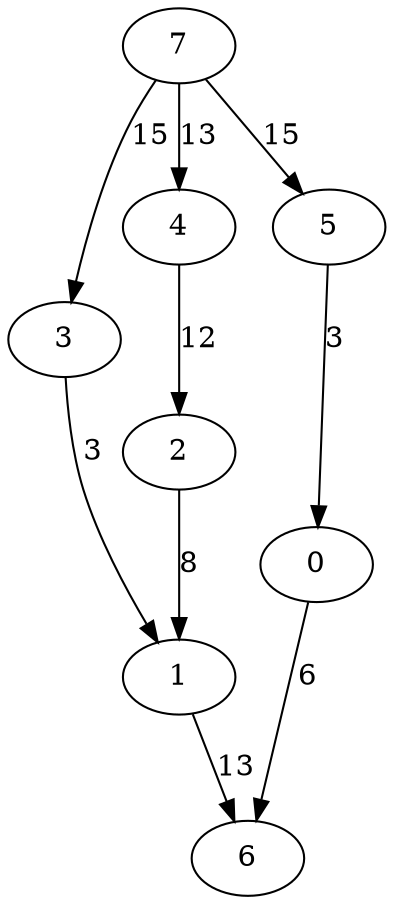 digraph G {
0 -> 6 [label="6"];
1 -> 6 [label="13"];
2 -> 1 [label="8"];
3 -> 1 [label="3"];
4 -> 2 [label="12"];
5 -> 0 [label="3"];
7 -> 3 [label="15"];
7 -> 4 [label="13"];
7 -> 5 [label="15"];
}
